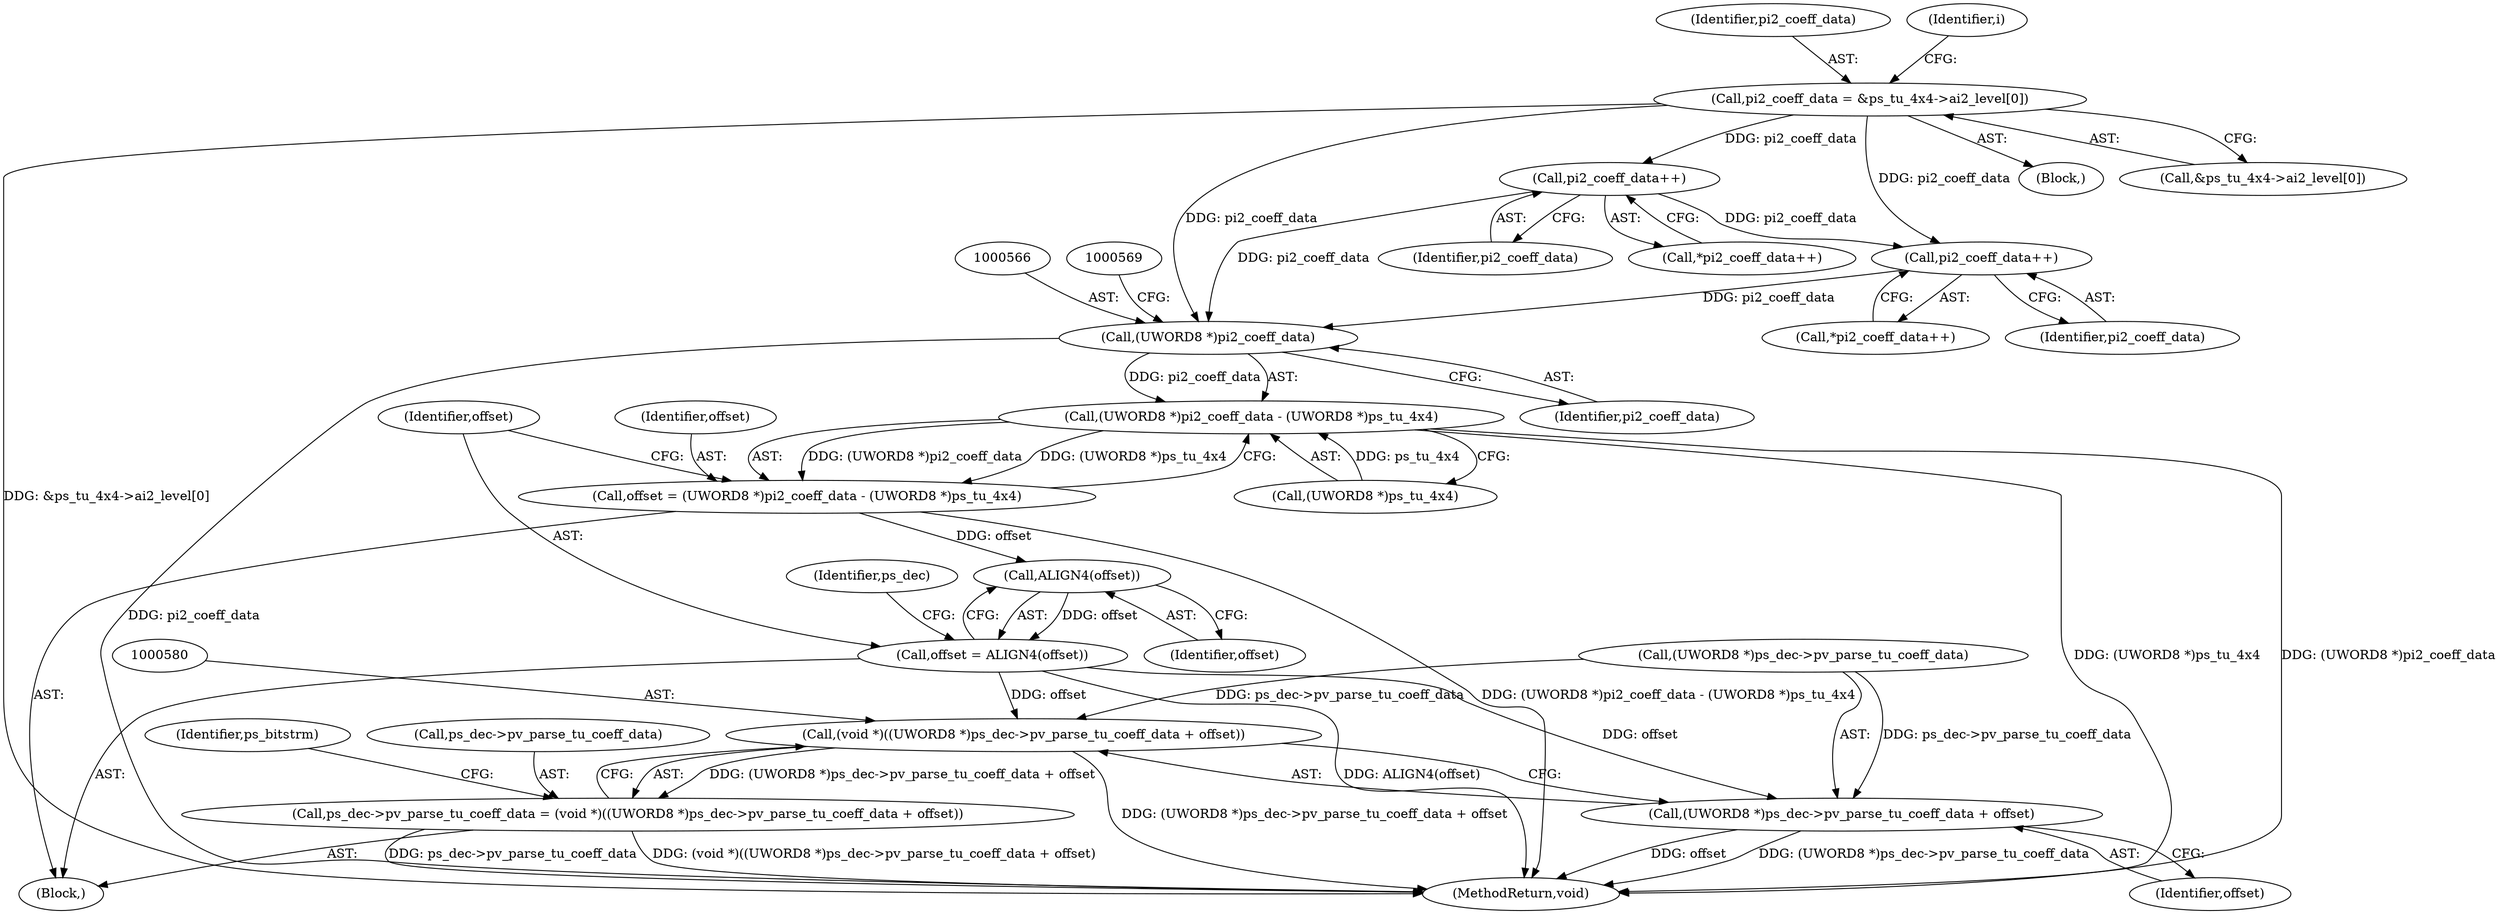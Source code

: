 digraph "0_Android_c57fc3703ae2e0d41b1f6580c50015937f2d23c1_1@array" {
"1000214" [label="(Call,pi2_coeff_data = &ps_tu_4x4->ai2_level[0])"];
"1000526" [label="(Call,pi2_coeff_data++)"];
"1000552" [label="(Call,pi2_coeff_data++)"];
"1000565" [label="(Call,(UWORD8 *)pi2_coeff_data)"];
"1000564" [label="(Call,(UWORD8 *)pi2_coeff_data - (UWORD8 *)ps_tu_4x4)"];
"1000562" [label="(Call,offset = (UWORD8 *)pi2_coeff_data - (UWORD8 *)ps_tu_4x4)"];
"1000573" [label="(Call,ALIGN4(offset))"];
"1000571" [label="(Call,offset = ALIGN4(offset))"];
"1000579" [label="(Call,(void *)((UWORD8 *)ps_dec->pv_parse_tu_coeff_data + offset))"];
"1000575" [label="(Call,ps_dec->pv_parse_tu_coeff_data = (void *)((UWORD8 *)ps_dec->pv_parse_tu_coeff_data + offset))"];
"1000581" [label="(Call,(UWORD8 *)ps_dec->pv_parse_tu_coeff_data + offset)"];
"1000560" [label="(Block,)"];
"1000576" [label="(Call,ps_dec->pv_parse_tu_coeff_data)"];
"1000526" [label="(Call,pi2_coeff_data++)"];
"1000564" [label="(Call,(UWORD8 *)pi2_coeff_data - (UWORD8 *)ps_tu_4x4)"];
"1000575" [label="(Call,ps_dec->pv_parse_tu_coeff_data = (void *)((UWORD8 *)ps_dec->pv_parse_tu_coeff_data + offset))"];
"1000573" [label="(Call,ALIGN4(offset))"];
"1000568" [label="(Call,(UWORD8 *)ps_tu_4x4)"];
"1000525" [label="(Call,*pi2_coeff_data++)"];
"1000581" [label="(Call,(UWORD8 *)ps_dec->pv_parse_tu_coeff_data + offset)"];
"1000565" [label="(Call,(UWORD8 *)pi2_coeff_data)"];
"1000552" [label="(Call,pi2_coeff_data++)"];
"1000567" [label="(Identifier,pi2_coeff_data)"];
"1000214" [label="(Call,pi2_coeff_data = &ps_tu_4x4->ai2_level[0])"];
"1000157" [label="(Block,)"];
"1000587" [label="(Identifier,offset)"];
"1000571" [label="(Call,offset = ALIGN4(offset))"];
"1000577" [label="(Identifier,ps_dec)"];
"1000593" [label="(MethodReturn,void)"];
"1000579" [label="(Call,(void *)((UWORD8 *)ps_dec->pv_parse_tu_coeff_data + offset))"];
"1000553" [label="(Identifier,pi2_coeff_data)"];
"1000215" [label="(Identifier,pi2_coeff_data)"];
"1000551" [label="(Call,*pi2_coeff_data++)"];
"1000223" [label="(Identifier,i)"];
"1000574" [label="(Identifier,offset)"];
"1000572" [label="(Identifier,offset)"];
"1000216" [label="(Call,&ps_tu_4x4->ai2_level[0])"];
"1000562" [label="(Call,offset = (UWORD8 *)pi2_coeff_data - (UWORD8 *)ps_tu_4x4)"];
"1000563" [label="(Identifier,offset)"];
"1000582" [label="(Call,(UWORD8 *)ps_dec->pv_parse_tu_coeff_data)"];
"1000590" [label="(Identifier,ps_bitstrm)"];
"1000527" [label="(Identifier,pi2_coeff_data)"];
"1000214" -> "1000157"  [label="AST: "];
"1000214" -> "1000216"  [label="CFG: "];
"1000215" -> "1000214"  [label="AST: "];
"1000216" -> "1000214"  [label="AST: "];
"1000223" -> "1000214"  [label="CFG: "];
"1000214" -> "1000593"  [label="DDG: &ps_tu_4x4->ai2_level[0]"];
"1000214" -> "1000526"  [label="DDG: pi2_coeff_data"];
"1000214" -> "1000552"  [label="DDG: pi2_coeff_data"];
"1000214" -> "1000565"  [label="DDG: pi2_coeff_data"];
"1000526" -> "1000525"  [label="AST: "];
"1000526" -> "1000527"  [label="CFG: "];
"1000527" -> "1000526"  [label="AST: "];
"1000525" -> "1000526"  [label="CFG: "];
"1000526" -> "1000552"  [label="DDG: pi2_coeff_data"];
"1000526" -> "1000565"  [label="DDG: pi2_coeff_data"];
"1000552" -> "1000551"  [label="AST: "];
"1000552" -> "1000553"  [label="CFG: "];
"1000553" -> "1000552"  [label="AST: "];
"1000551" -> "1000552"  [label="CFG: "];
"1000552" -> "1000565"  [label="DDG: pi2_coeff_data"];
"1000565" -> "1000564"  [label="AST: "];
"1000565" -> "1000567"  [label="CFG: "];
"1000566" -> "1000565"  [label="AST: "];
"1000567" -> "1000565"  [label="AST: "];
"1000569" -> "1000565"  [label="CFG: "];
"1000565" -> "1000593"  [label="DDG: pi2_coeff_data"];
"1000565" -> "1000564"  [label="DDG: pi2_coeff_data"];
"1000564" -> "1000562"  [label="AST: "];
"1000564" -> "1000568"  [label="CFG: "];
"1000568" -> "1000564"  [label="AST: "];
"1000562" -> "1000564"  [label="CFG: "];
"1000564" -> "1000593"  [label="DDG: (UWORD8 *)ps_tu_4x4"];
"1000564" -> "1000593"  [label="DDG: (UWORD8 *)pi2_coeff_data"];
"1000564" -> "1000562"  [label="DDG: (UWORD8 *)pi2_coeff_data"];
"1000564" -> "1000562"  [label="DDG: (UWORD8 *)ps_tu_4x4"];
"1000568" -> "1000564"  [label="DDG: ps_tu_4x4"];
"1000562" -> "1000560"  [label="AST: "];
"1000563" -> "1000562"  [label="AST: "];
"1000572" -> "1000562"  [label="CFG: "];
"1000562" -> "1000593"  [label="DDG: (UWORD8 *)pi2_coeff_data - (UWORD8 *)ps_tu_4x4"];
"1000562" -> "1000573"  [label="DDG: offset"];
"1000573" -> "1000571"  [label="AST: "];
"1000573" -> "1000574"  [label="CFG: "];
"1000574" -> "1000573"  [label="AST: "];
"1000571" -> "1000573"  [label="CFG: "];
"1000573" -> "1000571"  [label="DDG: offset"];
"1000571" -> "1000560"  [label="AST: "];
"1000572" -> "1000571"  [label="AST: "];
"1000577" -> "1000571"  [label="CFG: "];
"1000571" -> "1000593"  [label="DDG: ALIGN4(offset)"];
"1000571" -> "1000579"  [label="DDG: offset"];
"1000571" -> "1000581"  [label="DDG: offset"];
"1000579" -> "1000575"  [label="AST: "];
"1000579" -> "1000581"  [label="CFG: "];
"1000580" -> "1000579"  [label="AST: "];
"1000581" -> "1000579"  [label="AST: "];
"1000575" -> "1000579"  [label="CFG: "];
"1000579" -> "1000593"  [label="DDG: (UWORD8 *)ps_dec->pv_parse_tu_coeff_data + offset"];
"1000579" -> "1000575"  [label="DDG: (UWORD8 *)ps_dec->pv_parse_tu_coeff_data + offset"];
"1000582" -> "1000579"  [label="DDG: ps_dec->pv_parse_tu_coeff_data"];
"1000575" -> "1000560"  [label="AST: "];
"1000576" -> "1000575"  [label="AST: "];
"1000590" -> "1000575"  [label="CFG: "];
"1000575" -> "1000593"  [label="DDG: (void *)((UWORD8 *)ps_dec->pv_parse_tu_coeff_data + offset)"];
"1000575" -> "1000593"  [label="DDG: ps_dec->pv_parse_tu_coeff_data"];
"1000581" -> "1000587"  [label="CFG: "];
"1000582" -> "1000581"  [label="AST: "];
"1000587" -> "1000581"  [label="AST: "];
"1000581" -> "1000593"  [label="DDG: offset"];
"1000581" -> "1000593"  [label="DDG: (UWORD8 *)ps_dec->pv_parse_tu_coeff_data"];
"1000582" -> "1000581"  [label="DDG: ps_dec->pv_parse_tu_coeff_data"];
}
